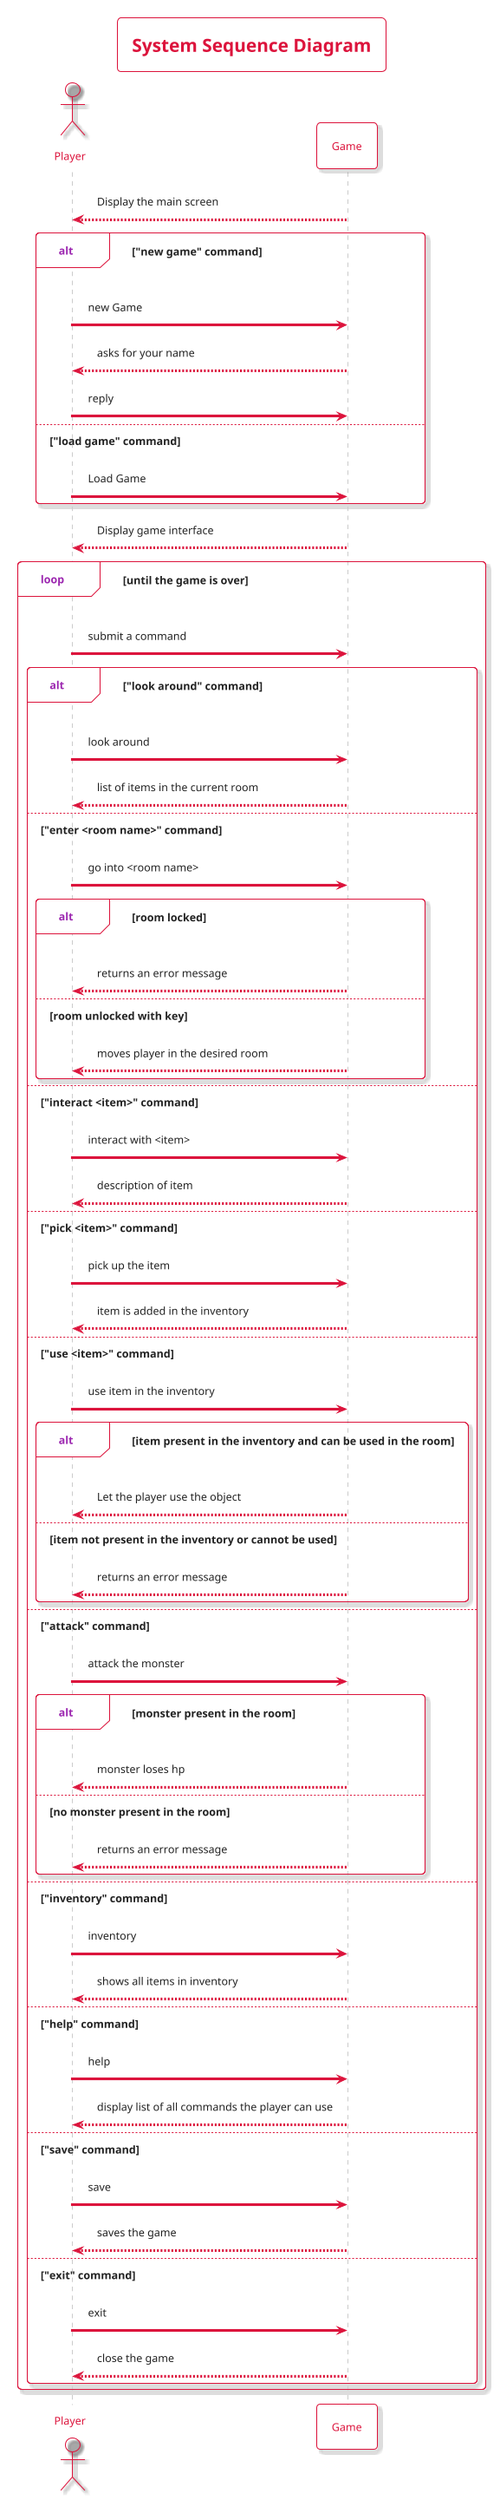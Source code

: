 @startuml SystemSequenceDiagram

!theme materia-outline

skinparam ArrowColor #DC143C
skinparam BackgroundColor #FFFFFF

skinparam titleBorderColor #DC143C
skinparam titleFontColor #DC143C

skinparam ActorBorderColor #DC143C
skinparam ActorFontColor #DC143C

skinparam ParticipantFontColor #DC143C
skinparam ParticipantBorderColor #DC143C

skinparam SequenceGroupBorderColor #DC143C


title System Sequence Diagram

actor Player
participant Game

Game --> Player : Display the main screen

alt "new game" command
    Player -> Game : new Game
    Game --> Player : asks for your name   
    Player -> Game : reply
else "load game" command 
    Player -> Game : Load Game
end

Game --> Player : Display game interface

loop until the game is over
    Player -> Game : submit a command

    alt "look around" command
        Player -> Game : look around
        Game --> Player : list of items in the current room

    else "enter <room name>" command
        Player -> Game : go into <room name>
        alt room locked
            Game --> Player : returns an error message
        else room unlocked with key
            Game --> Player : moves player in the desired room
        end

    else "interact <item>" command
        Player -> Game : interact with <item>
        Game --> Player : description of item
    
    else "pick <item>" command
        Player -> Game : pick up the item
        Game --> Player : item is added in the inventory

    else "use <item>" command
        Player -> Game : use item in the inventory
        alt  item present in the inventory and can be used in the room
            Game --> Player : Let the player use the object
        else item not present in the inventory or cannot be used 
            Game --> Player : returns an error message
        end

    else "attack" command
        Player -> Game : attack the monster
        alt monster present in the room
            Game --> Player : monster loses hp
        else no monster present in the room
            Game --> Player : returns an error message
        end
    
    else "inventory" command
        Player -> Game : inventory
        Game --> Player : shows all items in inventory

    else "help" command
        Player -> Game : help
        Game --> Player : display list of all commands the player can use

    else "save" command
        Player -> Game: save
        Game --> Player : saves the game

    else "exit" command
        Player -> Game : exit
        Game --> Player : close the game
    end
end

@enduml
